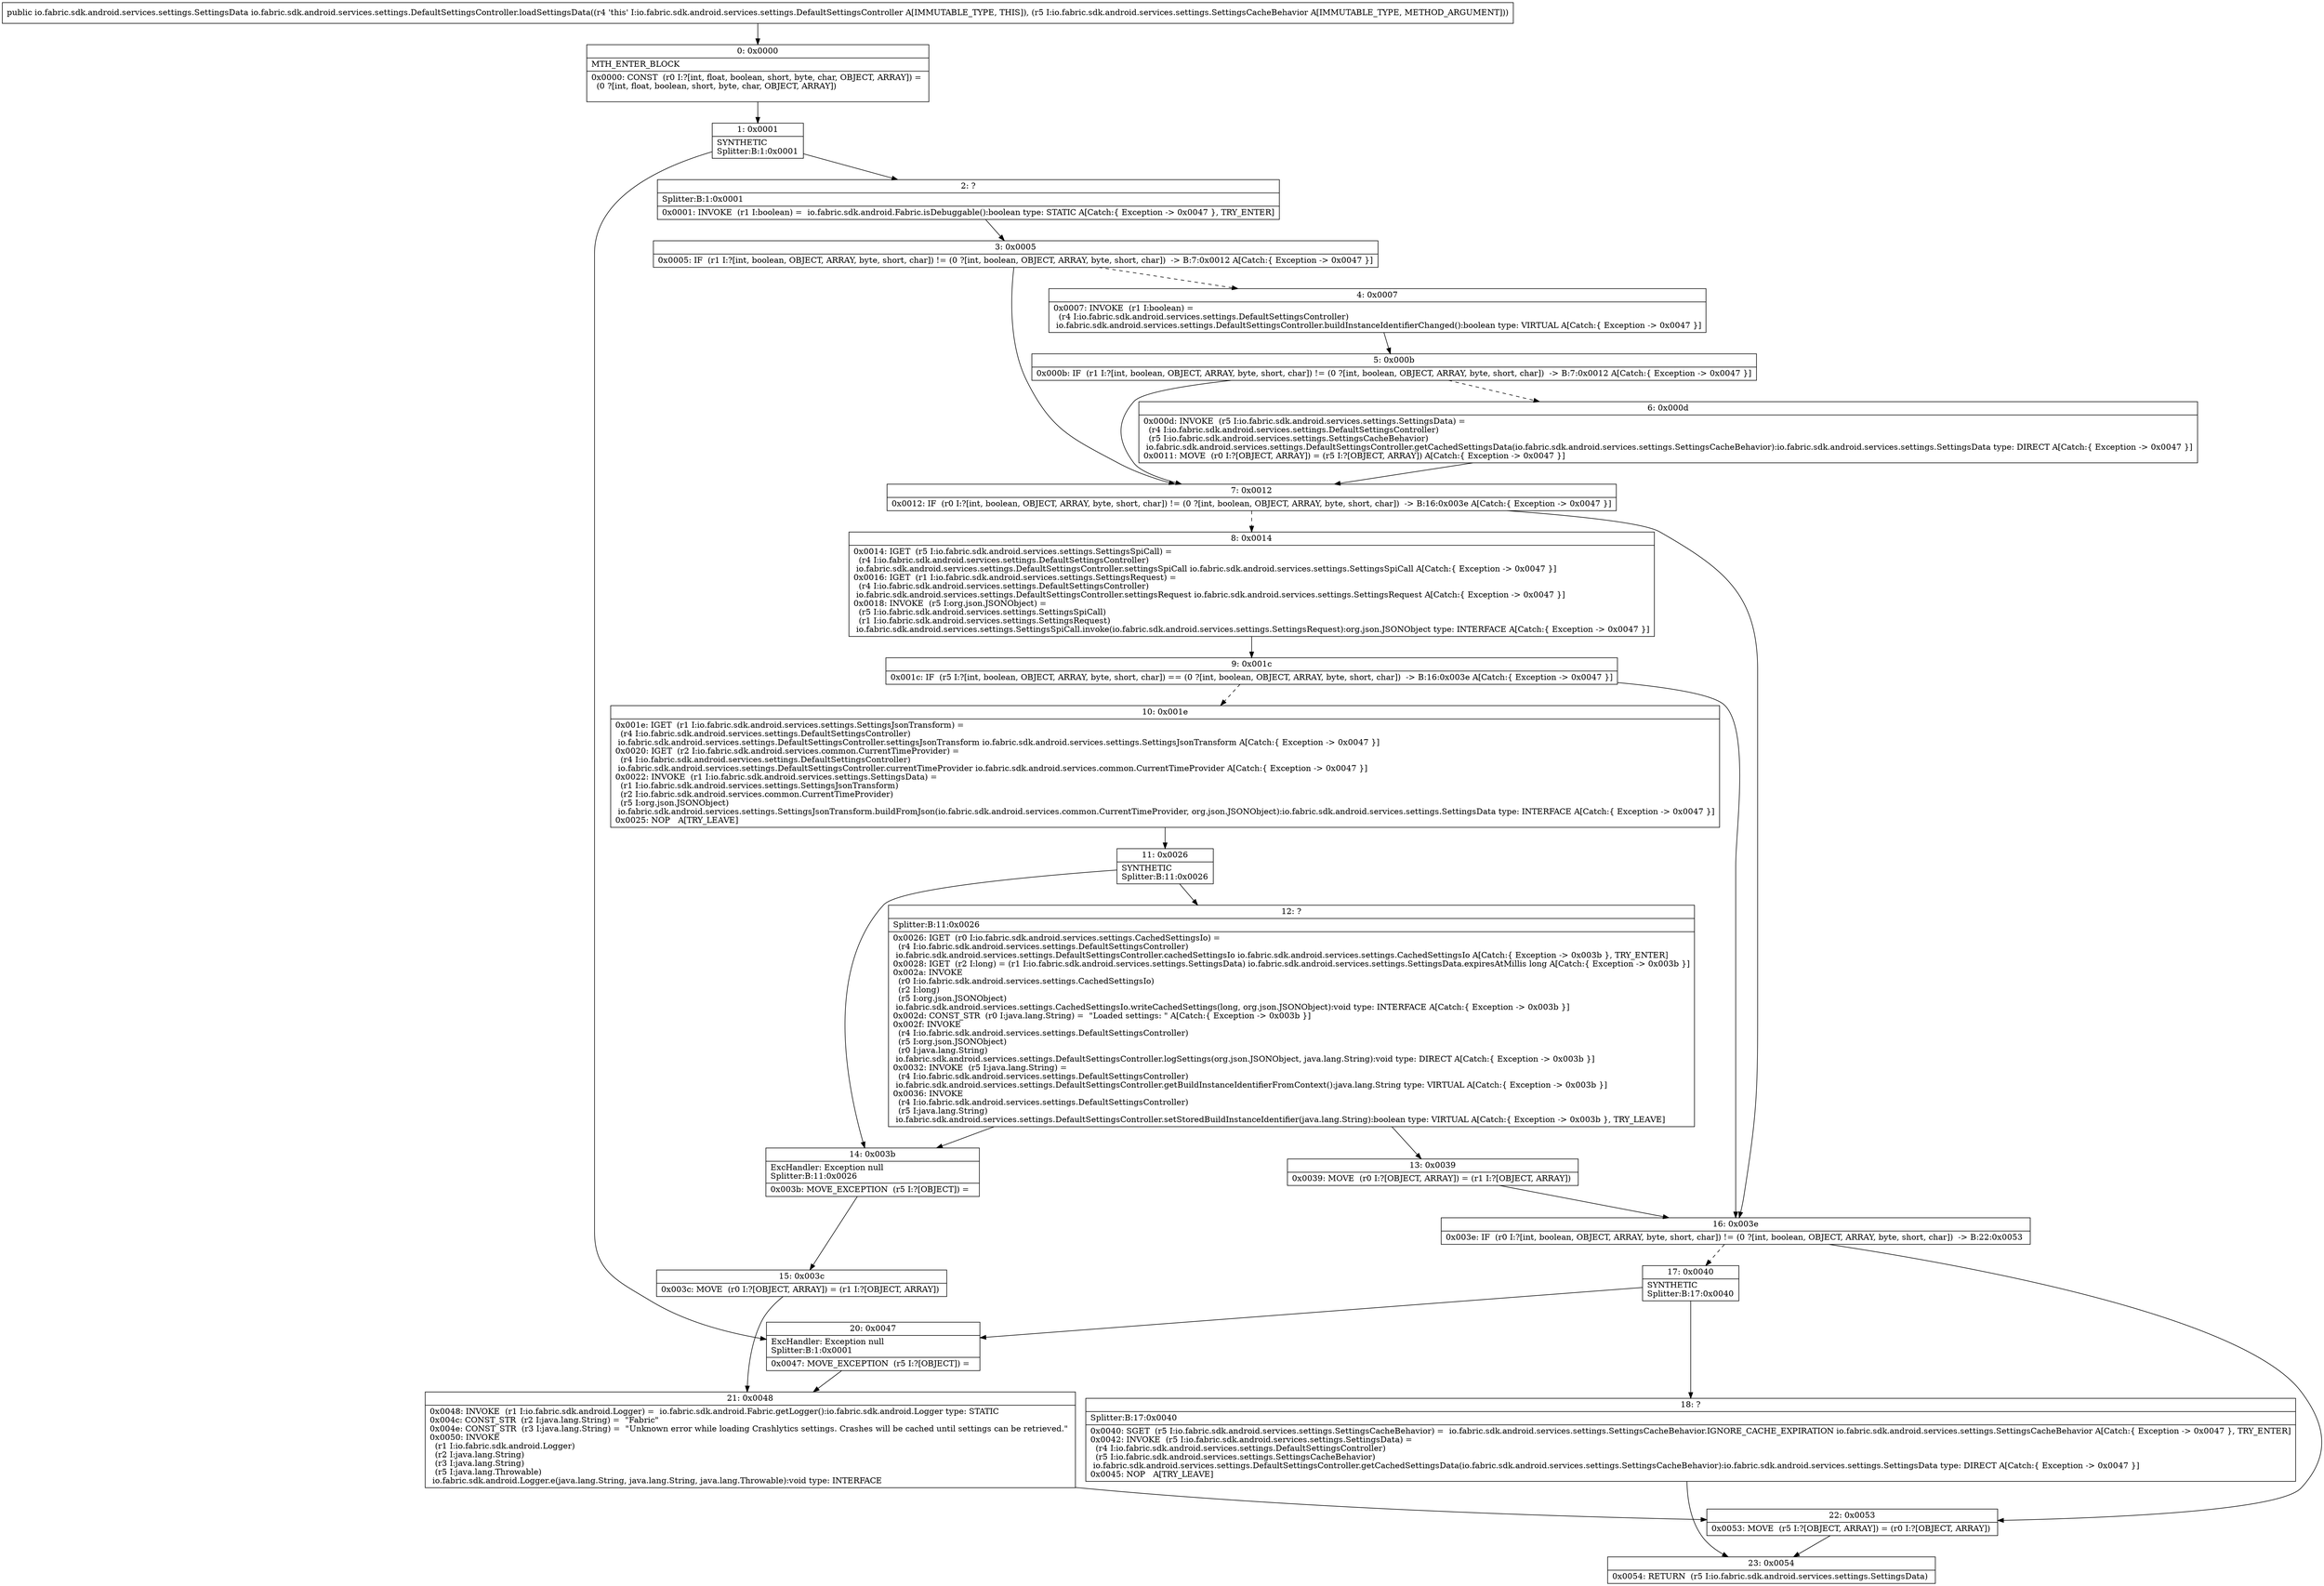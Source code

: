 digraph "CFG forio.fabric.sdk.android.services.settings.DefaultSettingsController.loadSettingsData(Lio\/fabric\/sdk\/android\/services\/settings\/SettingsCacheBehavior;)Lio\/fabric\/sdk\/android\/services\/settings\/SettingsData;" {
Node_0 [shape=record,label="{0\:\ 0x0000|MTH_ENTER_BLOCK\l|0x0000: CONST  (r0 I:?[int, float, boolean, short, byte, char, OBJECT, ARRAY]) = \l  (0 ?[int, float, boolean, short, byte, char, OBJECT, ARRAY])\l \l}"];
Node_1 [shape=record,label="{1\:\ 0x0001|SYNTHETIC\lSplitter:B:1:0x0001\l}"];
Node_2 [shape=record,label="{2\:\ ?|Splitter:B:1:0x0001\l|0x0001: INVOKE  (r1 I:boolean) =  io.fabric.sdk.android.Fabric.isDebuggable():boolean type: STATIC A[Catch:\{ Exception \-\> 0x0047 \}, TRY_ENTER]\l}"];
Node_3 [shape=record,label="{3\:\ 0x0005|0x0005: IF  (r1 I:?[int, boolean, OBJECT, ARRAY, byte, short, char]) != (0 ?[int, boolean, OBJECT, ARRAY, byte, short, char])  \-\> B:7:0x0012 A[Catch:\{ Exception \-\> 0x0047 \}]\l}"];
Node_4 [shape=record,label="{4\:\ 0x0007|0x0007: INVOKE  (r1 I:boolean) = \l  (r4 I:io.fabric.sdk.android.services.settings.DefaultSettingsController)\l io.fabric.sdk.android.services.settings.DefaultSettingsController.buildInstanceIdentifierChanged():boolean type: VIRTUAL A[Catch:\{ Exception \-\> 0x0047 \}]\l}"];
Node_5 [shape=record,label="{5\:\ 0x000b|0x000b: IF  (r1 I:?[int, boolean, OBJECT, ARRAY, byte, short, char]) != (0 ?[int, boolean, OBJECT, ARRAY, byte, short, char])  \-\> B:7:0x0012 A[Catch:\{ Exception \-\> 0x0047 \}]\l}"];
Node_6 [shape=record,label="{6\:\ 0x000d|0x000d: INVOKE  (r5 I:io.fabric.sdk.android.services.settings.SettingsData) = \l  (r4 I:io.fabric.sdk.android.services.settings.DefaultSettingsController)\l  (r5 I:io.fabric.sdk.android.services.settings.SettingsCacheBehavior)\l io.fabric.sdk.android.services.settings.DefaultSettingsController.getCachedSettingsData(io.fabric.sdk.android.services.settings.SettingsCacheBehavior):io.fabric.sdk.android.services.settings.SettingsData type: DIRECT A[Catch:\{ Exception \-\> 0x0047 \}]\l0x0011: MOVE  (r0 I:?[OBJECT, ARRAY]) = (r5 I:?[OBJECT, ARRAY]) A[Catch:\{ Exception \-\> 0x0047 \}]\l}"];
Node_7 [shape=record,label="{7\:\ 0x0012|0x0012: IF  (r0 I:?[int, boolean, OBJECT, ARRAY, byte, short, char]) != (0 ?[int, boolean, OBJECT, ARRAY, byte, short, char])  \-\> B:16:0x003e A[Catch:\{ Exception \-\> 0x0047 \}]\l}"];
Node_8 [shape=record,label="{8\:\ 0x0014|0x0014: IGET  (r5 I:io.fabric.sdk.android.services.settings.SettingsSpiCall) = \l  (r4 I:io.fabric.sdk.android.services.settings.DefaultSettingsController)\l io.fabric.sdk.android.services.settings.DefaultSettingsController.settingsSpiCall io.fabric.sdk.android.services.settings.SettingsSpiCall A[Catch:\{ Exception \-\> 0x0047 \}]\l0x0016: IGET  (r1 I:io.fabric.sdk.android.services.settings.SettingsRequest) = \l  (r4 I:io.fabric.sdk.android.services.settings.DefaultSettingsController)\l io.fabric.sdk.android.services.settings.DefaultSettingsController.settingsRequest io.fabric.sdk.android.services.settings.SettingsRequest A[Catch:\{ Exception \-\> 0x0047 \}]\l0x0018: INVOKE  (r5 I:org.json.JSONObject) = \l  (r5 I:io.fabric.sdk.android.services.settings.SettingsSpiCall)\l  (r1 I:io.fabric.sdk.android.services.settings.SettingsRequest)\l io.fabric.sdk.android.services.settings.SettingsSpiCall.invoke(io.fabric.sdk.android.services.settings.SettingsRequest):org.json.JSONObject type: INTERFACE A[Catch:\{ Exception \-\> 0x0047 \}]\l}"];
Node_9 [shape=record,label="{9\:\ 0x001c|0x001c: IF  (r5 I:?[int, boolean, OBJECT, ARRAY, byte, short, char]) == (0 ?[int, boolean, OBJECT, ARRAY, byte, short, char])  \-\> B:16:0x003e A[Catch:\{ Exception \-\> 0x0047 \}]\l}"];
Node_10 [shape=record,label="{10\:\ 0x001e|0x001e: IGET  (r1 I:io.fabric.sdk.android.services.settings.SettingsJsonTransform) = \l  (r4 I:io.fabric.sdk.android.services.settings.DefaultSettingsController)\l io.fabric.sdk.android.services.settings.DefaultSettingsController.settingsJsonTransform io.fabric.sdk.android.services.settings.SettingsJsonTransform A[Catch:\{ Exception \-\> 0x0047 \}]\l0x0020: IGET  (r2 I:io.fabric.sdk.android.services.common.CurrentTimeProvider) = \l  (r4 I:io.fabric.sdk.android.services.settings.DefaultSettingsController)\l io.fabric.sdk.android.services.settings.DefaultSettingsController.currentTimeProvider io.fabric.sdk.android.services.common.CurrentTimeProvider A[Catch:\{ Exception \-\> 0x0047 \}]\l0x0022: INVOKE  (r1 I:io.fabric.sdk.android.services.settings.SettingsData) = \l  (r1 I:io.fabric.sdk.android.services.settings.SettingsJsonTransform)\l  (r2 I:io.fabric.sdk.android.services.common.CurrentTimeProvider)\l  (r5 I:org.json.JSONObject)\l io.fabric.sdk.android.services.settings.SettingsJsonTransform.buildFromJson(io.fabric.sdk.android.services.common.CurrentTimeProvider, org.json.JSONObject):io.fabric.sdk.android.services.settings.SettingsData type: INTERFACE A[Catch:\{ Exception \-\> 0x0047 \}]\l0x0025: NOP   A[TRY_LEAVE]\l}"];
Node_11 [shape=record,label="{11\:\ 0x0026|SYNTHETIC\lSplitter:B:11:0x0026\l}"];
Node_12 [shape=record,label="{12\:\ ?|Splitter:B:11:0x0026\l|0x0026: IGET  (r0 I:io.fabric.sdk.android.services.settings.CachedSettingsIo) = \l  (r4 I:io.fabric.sdk.android.services.settings.DefaultSettingsController)\l io.fabric.sdk.android.services.settings.DefaultSettingsController.cachedSettingsIo io.fabric.sdk.android.services.settings.CachedSettingsIo A[Catch:\{ Exception \-\> 0x003b \}, TRY_ENTER]\l0x0028: IGET  (r2 I:long) = (r1 I:io.fabric.sdk.android.services.settings.SettingsData) io.fabric.sdk.android.services.settings.SettingsData.expiresAtMillis long A[Catch:\{ Exception \-\> 0x003b \}]\l0x002a: INVOKE  \l  (r0 I:io.fabric.sdk.android.services.settings.CachedSettingsIo)\l  (r2 I:long)\l  (r5 I:org.json.JSONObject)\l io.fabric.sdk.android.services.settings.CachedSettingsIo.writeCachedSettings(long, org.json.JSONObject):void type: INTERFACE A[Catch:\{ Exception \-\> 0x003b \}]\l0x002d: CONST_STR  (r0 I:java.lang.String) =  \"Loaded settings: \" A[Catch:\{ Exception \-\> 0x003b \}]\l0x002f: INVOKE  \l  (r4 I:io.fabric.sdk.android.services.settings.DefaultSettingsController)\l  (r5 I:org.json.JSONObject)\l  (r0 I:java.lang.String)\l io.fabric.sdk.android.services.settings.DefaultSettingsController.logSettings(org.json.JSONObject, java.lang.String):void type: DIRECT A[Catch:\{ Exception \-\> 0x003b \}]\l0x0032: INVOKE  (r5 I:java.lang.String) = \l  (r4 I:io.fabric.sdk.android.services.settings.DefaultSettingsController)\l io.fabric.sdk.android.services.settings.DefaultSettingsController.getBuildInstanceIdentifierFromContext():java.lang.String type: VIRTUAL A[Catch:\{ Exception \-\> 0x003b \}]\l0x0036: INVOKE  \l  (r4 I:io.fabric.sdk.android.services.settings.DefaultSettingsController)\l  (r5 I:java.lang.String)\l io.fabric.sdk.android.services.settings.DefaultSettingsController.setStoredBuildInstanceIdentifier(java.lang.String):boolean type: VIRTUAL A[Catch:\{ Exception \-\> 0x003b \}, TRY_LEAVE]\l}"];
Node_13 [shape=record,label="{13\:\ 0x0039|0x0039: MOVE  (r0 I:?[OBJECT, ARRAY]) = (r1 I:?[OBJECT, ARRAY]) \l}"];
Node_14 [shape=record,label="{14\:\ 0x003b|ExcHandler: Exception null\lSplitter:B:11:0x0026\l|0x003b: MOVE_EXCEPTION  (r5 I:?[OBJECT]) =  \l}"];
Node_15 [shape=record,label="{15\:\ 0x003c|0x003c: MOVE  (r0 I:?[OBJECT, ARRAY]) = (r1 I:?[OBJECT, ARRAY]) \l}"];
Node_16 [shape=record,label="{16\:\ 0x003e|0x003e: IF  (r0 I:?[int, boolean, OBJECT, ARRAY, byte, short, char]) != (0 ?[int, boolean, OBJECT, ARRAY, byte, short, char])  \-\> B:22:0x0053 \l}"];
Node_17 [shape=record,label="{17\:\ 0x0040|SYNTHETIC\lSplitter:B:17:0x0040\l}"];
Node_18 [shape=record,label="{18\:\ ?|Splitter:B:17:0x0040\l|0x0040: SGET  (r5 I:io.fabric.sdk.android.services.settings.SettingsCacheBehavior) =  io.fabric.sdk.android.services.settings.SettingsCacheBehavior.IGNORE_CACHE_EXPIRATION io.fabric.sdk.android.services.settings.SettingsCacheBehavior A[Catch:\{ Exception \-\> 0x0047 \}, TRY_ENTER]\l0x0042: INVOKE  (r5 I:io.fabric.sdk.android.services.settings.SettingsData) = \l  (r4 I:io.fabric.sdk.android.services.settings.DefaultSettingsController)\l  (r5 I:io.fabric.sdk.android.services.settings.SettingsCacheBehavior)\l io.fabric.sdk.android.services.settings.DefaultSettingsController.getCachedSettingsData(io.fabric.sdk.android.services.settings.SettingsCacheBehavior):io.fabric.sdk.android.services.settings.SettingsData type: DIRECT A[Catch:\{ Exception \-\> 0x0047 \}]\l0x0045: NOP   A[TRY_LEAVE]\l}"];
Node_20 [shape=record,label="{20\:\ 0x0047|ExcHandler: Exception null\lSplitter:B:1:0x0001\l|0x0047: MOVE_EXCEPTION  (r5 I:?[OBJECT]) =  \l}"];
Node_21 [shape=record,label="{21\:\ 0x0048|0x0048: INVOKE  (r1 I:io.fabric.sdk.android.Logger) =  io.fabric.sdk.android.Fabric.getLogger():io.fabric.sdk.android.Logger type: STATIC \l0x004c: CONST_STR  (r2 I:java.lang.String) =  \"Fabric\" \l0x004e: CONST_STR  (r3 I:java.lang.String) =  \"Unknown error while loading Crashlytics settings. Crashes will be cached until settings can be retrieved.\" \l0x0050: INVOKE  \l  (r1 I:io.fabric.sdk.android.Logger)\l  (r2 I:java.lang.String)\l  (r3 I:java.lang.String)\l  (r5 I:java.lang.Throwable)\l io.fabric.sdk.android.Logger.e(java.lang.String, java.lang.String, java.lang.Throwable):void type: INTERFACE \l}"];
Node_22 [shape=record,label="{22\:\ 0x0053|0x0053: MOVE  (r5 I:?[OBJECT, ARRAY]) = (r0 I:?[OBJECT, ARRAY]) \l}"];
Node_23 [shape=record,label="{23\:\ 0x0054|0x0054: RETURN  (r5 I:io.fabric.sdk.android.services.settings.SettingsData) \l}"];
MethodNode[shape=record,label="{public io.fabric.sdk.android.services.settings.SettingsData io.fabric.sdk.android.services.settings.DefaultSettingsController.loadSettingsData((r4 'this' I:io.fabric.sdk.android.services.settings.DefaultSettingsController A[IMMUTABLE_TYPE, THIS]), (r5 I:io.fabric.sdk.android.services.settings.SettingsCacheBehavior A[IMMUTABLE_TYPE, METHOD_ARGUMENT])) }"];
MethodNode -> Node_0;
Node_0 -> Node_1;
Node_1 -> Node_2;
Node_1 -> Node_20;
Node_2 -> Node_3;
Node_3 -> Node_4[style=dashed];
Node_3 -> Node_7;
Node_4 -> Node_5;
Node_5 -> Node_6[style=dashed];
Node_5 -> Node_7;
Node_6 -> Node_7;
Node_7 -> Node_8[style=dashed];
Node_7 -> Node_16;
Node_8 -> Node_9;
Node_9 -> Node_10[style=dashed];
Node_9 -> Node_16;
Node_10 -> Node_11;
Node_11 -> Node_12;
Node_11 -> Node_14;
Node_12 -> Node_13;
Node_12 -> Node_14;
Node_13 -> Node_16;
Node_14 -> Node_15;
Node_15 -> Node_21;
Node_16 -> Node_17[style=dashed];
Node_16 -> Node_22;
Node_17 -> Node_18;
Node_17 -> Node_20;
Node_18 -> Node_23;
Node_20 -> Node_21;
Node_21 -> Node_22;
Node_22 -> Node_23;
}

